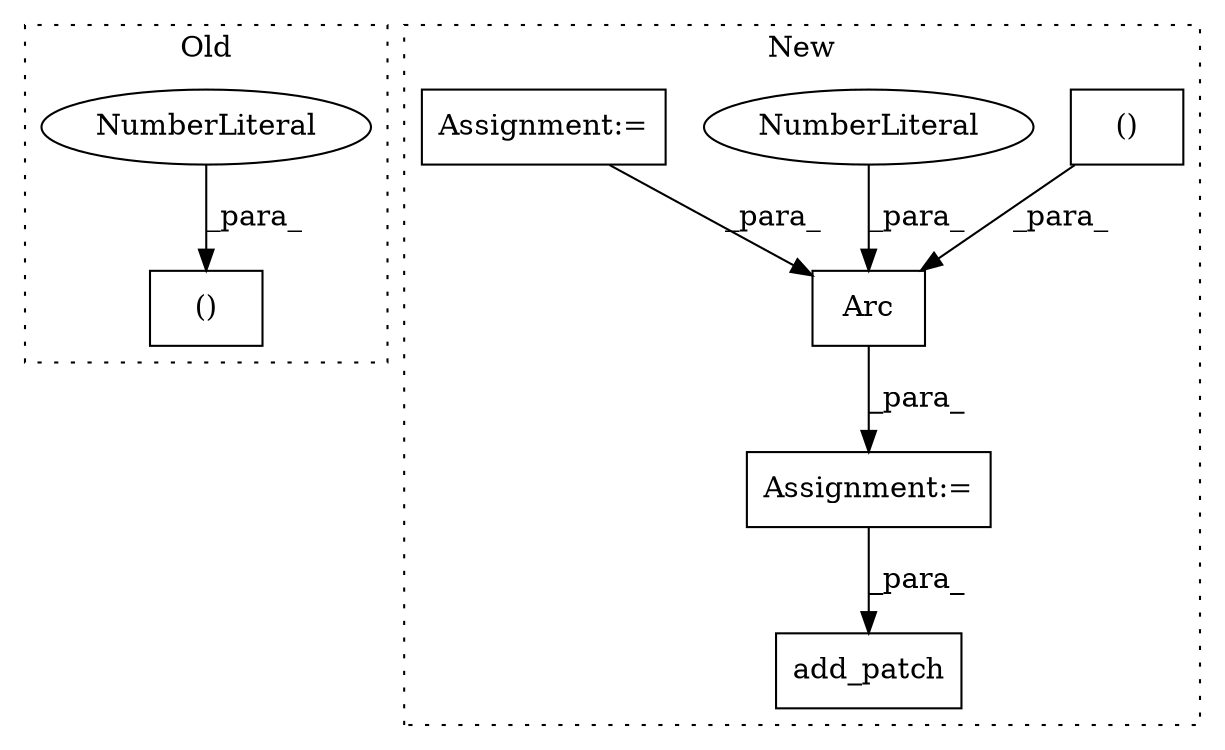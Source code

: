 digraph G {
subgraph cluster0 {
1 [label="()" a="106" s="1533" l="38" shape="box"];
4 [label="NumberLiteral" a="34" s="1570" l="1" shape="ellipse"];
label = "Old";
style="dotted";
}
subgraph cluster1 {
2 [label="add_patch" a="32" s="1840,1853" l="10,1" shape="box"];
3 [label="()" a="106" s="1591" l="97" shape="box"];
5 [label="Arc" a="32" s="1778,1828" l="4,1" shape="box"];
6 [label="NumberLiteral" a="34" s="1823" l="3" shape="ellipse"];
7 [label="Assignment:=" a="7" s="1709" l="1" shape="box"];
8 [label="Assignment:=" a="7" s="1777" l="1" shape="box"];
label = "New";
style="dotted";
}
3 -> 5 [label="_para_"];
4 -> 1 [label="_para_"];
5 -> 8 [label="_para_"];
6 -> 5 [label="_para_"];
7 -> 5 [label="_para_"];
8 -> 2 [label="_para_"];
}